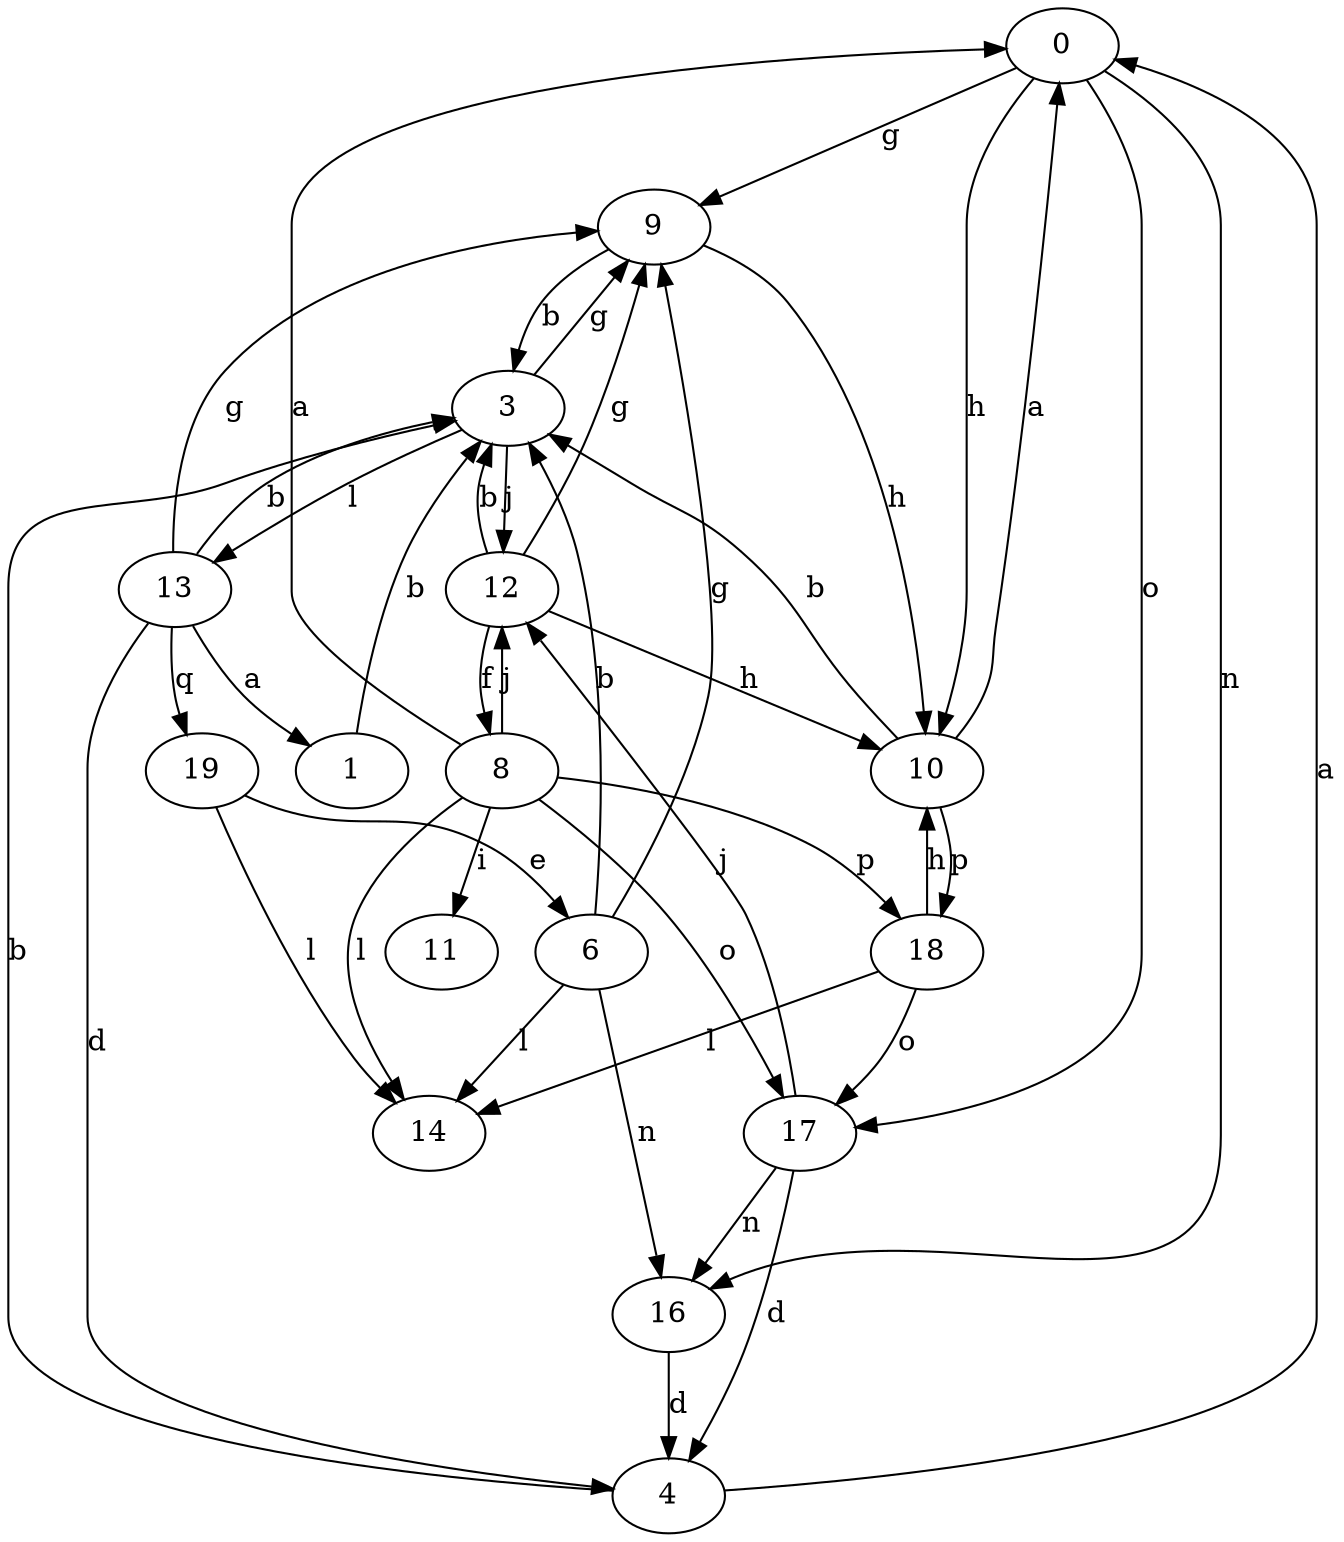 strict digraph  {
0;
1;
3;
4;
6;
8;
9;
10;
11;
12;
13;
14;
16;
17;
18;
19;
0 -> 9  [label=g];
0 -> 10  [label=h];
0 -> 16  [label=n];
0 -> 17  [label=o];
1 -> 3  [label=b];
3 -> 9  [label=g];
3 -> 12  [label=j];
3 -> 13  [label=l];
4 -> 0  [label=a];
4 -> 3  [label=b];
6 -> 3  [label=b];
6 -> 9  [label=g];
6 -> 14  [label=l];
6 -> 16  [label=n];
8 -> 0  [label=a];
8 -> 11  [label=i];
8 -> 12  [label=j];
8 -> 14  [label=l];
8 -> 17  [label=o];
8 -> 18  [label=p];
9 -> 3  [label=b];
9 -> 10  [label=h];
10 -> 0  [label=a];
10 -> 3  [label=b];
10 -> 18  [label=p];
12 -> 3  [label=b];
12 -> 8  [label=f];
12 -> 9  [label=g];
12 -> 10  [label=h];
13 -> 1  [label=a];
13 -> 3  [label=b];
13 -> 4  [label=d];
13 -> 9  [label=g];
13 -> 19  [label=q];
16 -> 4  [label=d];
17 -> 4  [label=d];
17 -> 12  [label=j];
17 -> 16  [label=n];
18 -> 10  [label=h];
18 -> 14  [label=l];
18 -> 17  [label=o];
19 -> 6  [label=e];
19 -> 14  [label=l];
}
